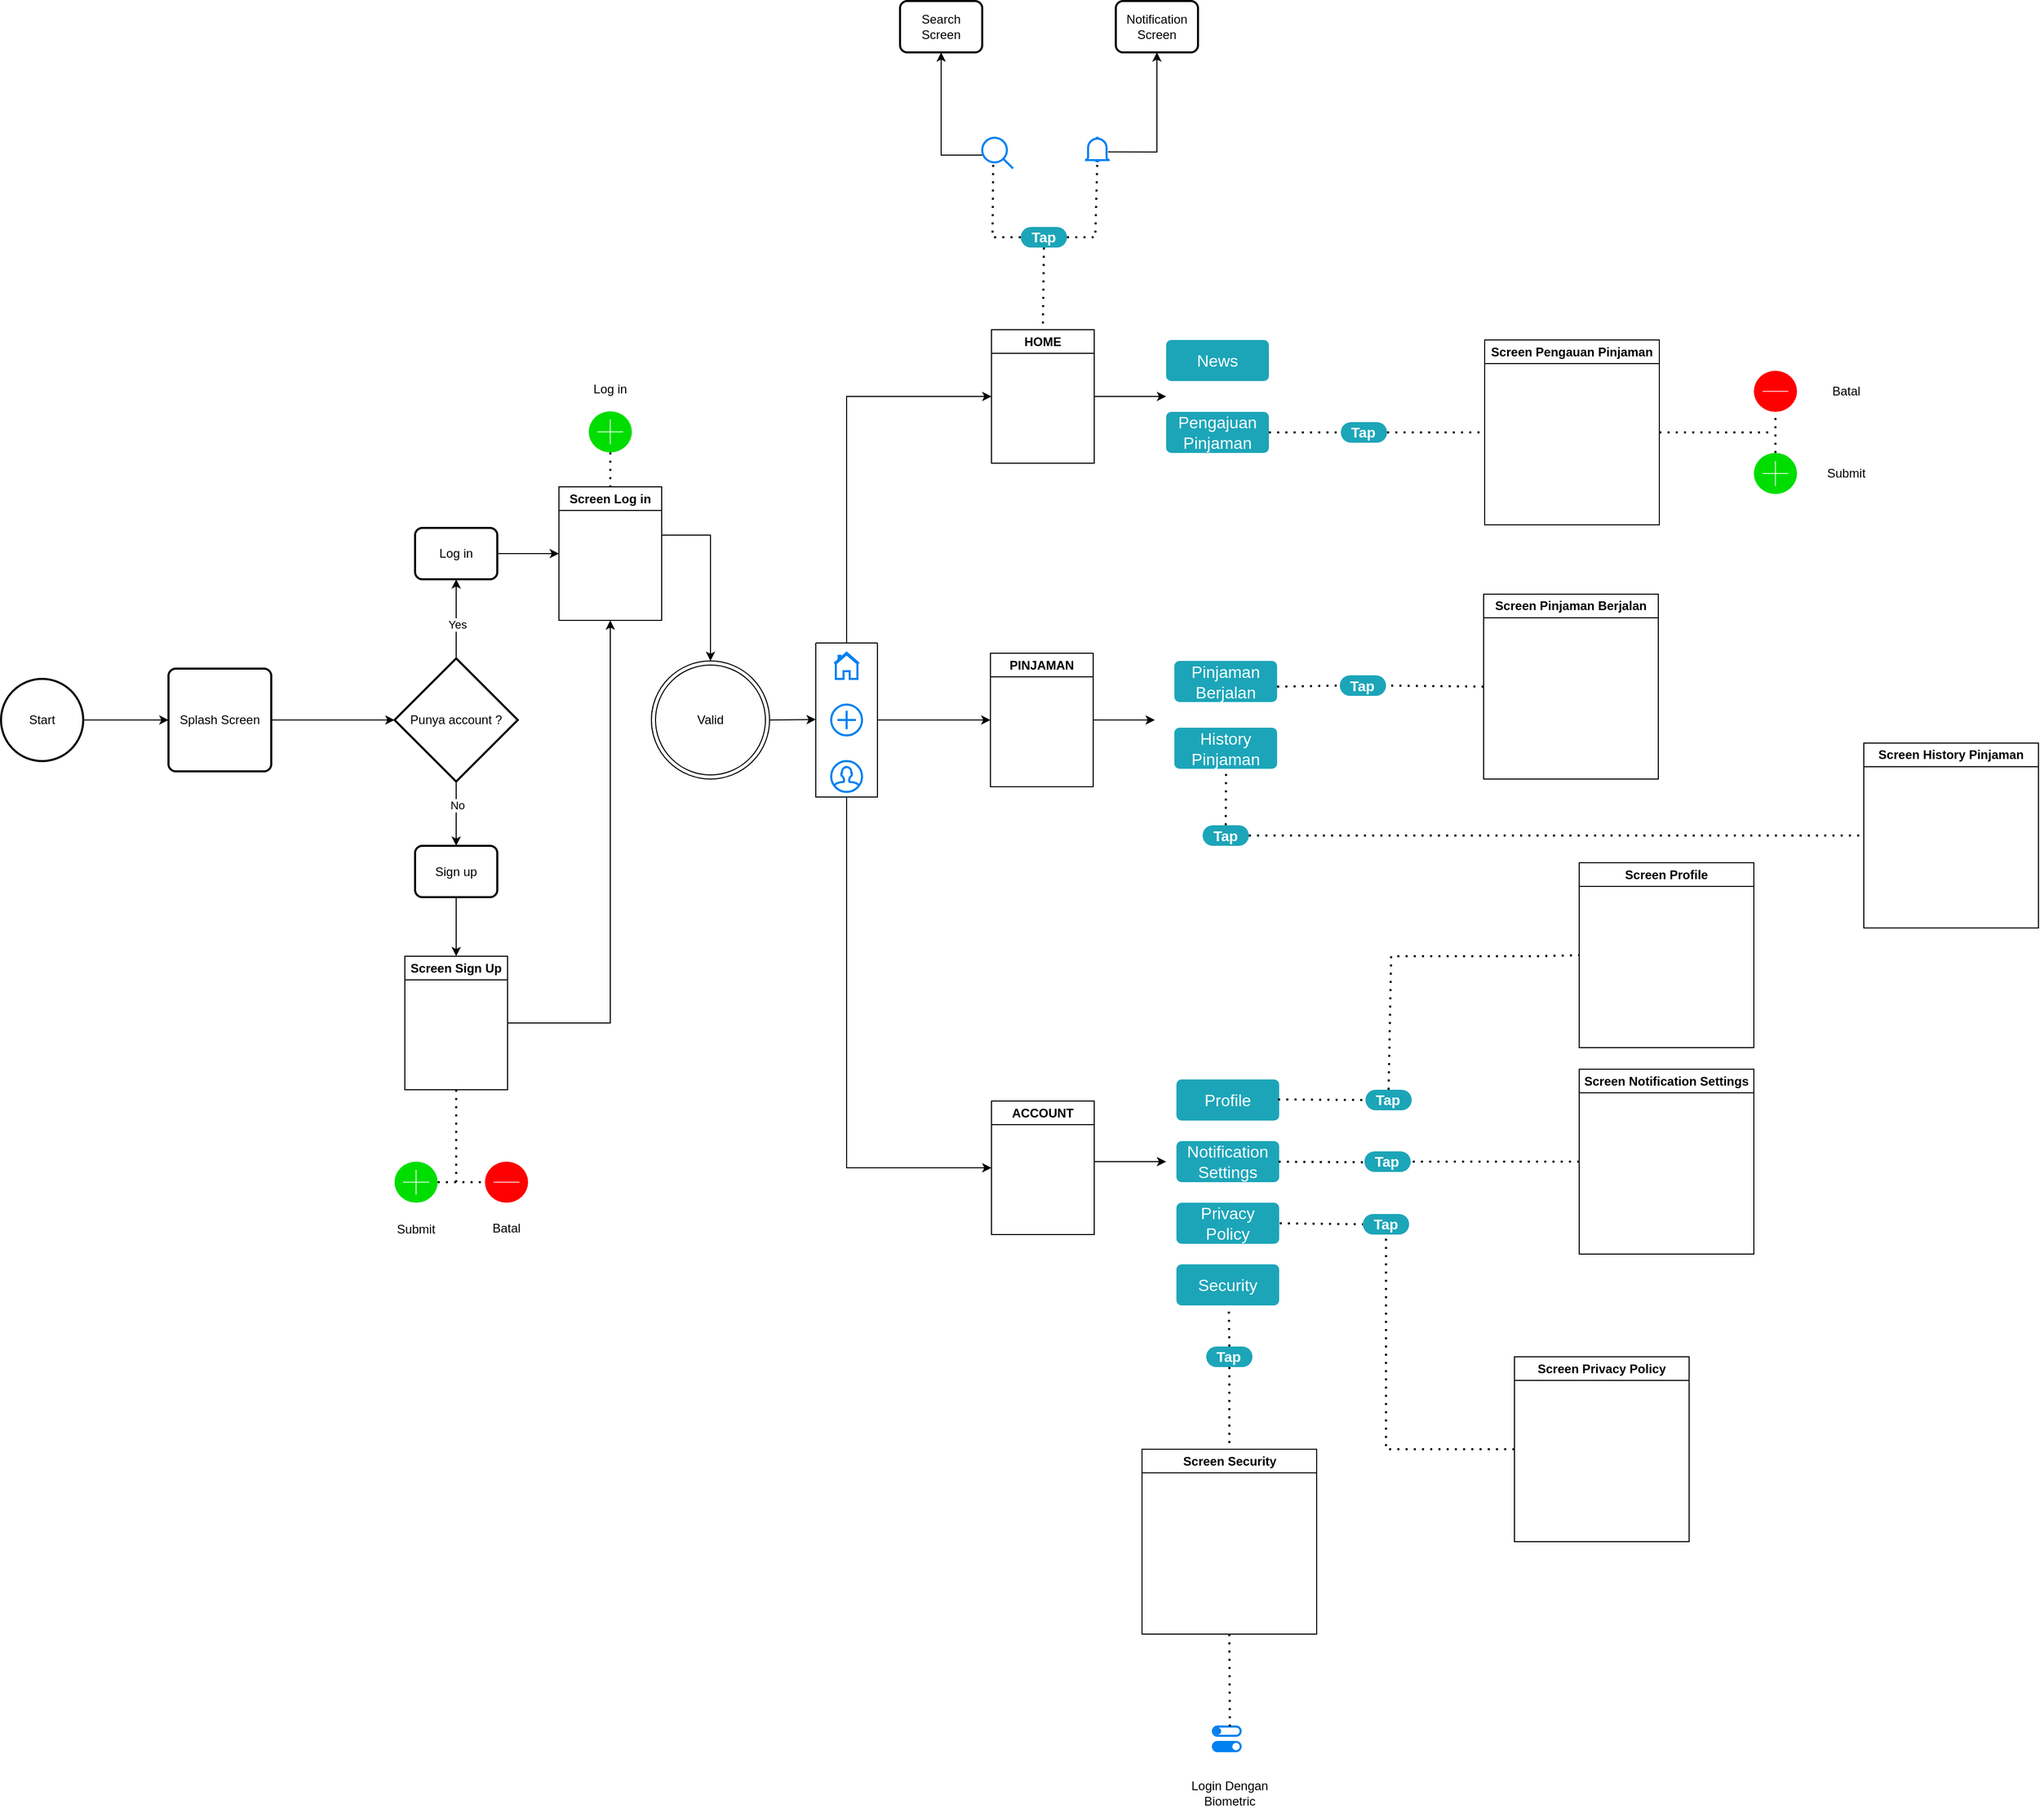 <mxfile version="21.5.2" type="device">
  <diagram name="Page-1" id="edf60f1a-56cd-e834-aa8a-f176f3a09ee4">
    <mxGraphModel dx="1035" dy="1364" grid="1" gridSize="10" guides="1" tooltips="1" connect="1" arrows="1" fold="1" page="1" pageScale="1" pageWidth="1100" pageHeight="850" background="none" math="0" shadow="0">
      <root>
        <mxCell id="0" />
        <mxCell id="1" parent="0" />
        <mxCell id="PAMgDXmYOyRto-OnP-6d-11" style="edgeStyle=orthogonalEdgeStyle;rounded=0;orthogonalLoop=1;jettySize=auto;html=1;exitX=1;exitY=0.5;exitDx=0;exitDy=0;exitPerimeter=0;entryX=0;entryY=0.5;entryDx=0;entryDy=0;" parent="1" source="PAMgDXmYOyRto-OnP-6d-1" target="PAMgDXmYOyRto-OnP-6d-23" edge="1">
          <mxGeometry relative="1" as="geometry">
            <mxPoint x="190" y="340.0" as="targetPoint" />
          </mxGeometry>
        </mxCell>
        <mxCell id="PAMgDXmYOyRto-OnP-6d-1" value="Start" style="strokeWidth=2;html=1;shape=mxgraph.flowchart.start_2;whiteSpace=wrap;" parent="1" vertex="1">
          <mxGeometry x="37" y="300" width="80" height="80" as="geometry" />
        </mxCell>
        <mxCell id="PAMgDXmYOyRto-OnP-6d-13" style="edgeStyle=orthogonalEdgeStyle;rounded=0;orthogonalLoop=1;jettySize=auto;html=1;exitX=0.5;exitY=0;exitDx=0;exitDy=0;exitPerimeter=0;entryX=0.5;entryY=1;entryDx=0;entryDy=0;" parent="1" source="PAMgDXmYOyRto-OnP-6d-4" target="PAMgDXmYOyRto-OnP-6d-6" edge="1">
          <mxGeometry relative="1" as="geometry" />
        </mxCell>
        <mxCell id="PAMgDXmYOyRto-OnP-6d-15" value="Yes" style="edgeLabel;html=1;align=center;verticalAlign=middle;resizable=0;points=[];" parent="PAMgDXmYOyRto-OnP-6d-13" vertex="1" connectable="0">
          <mxGeometry x="-0.172" y="-1" relative="1" as="geometry">
            <mxPoint y="-1" as="offset" />
          </mxGeometry>
        </mxCell>
        <mxCell id="PAMgDXmYOyRto-OnP-6d-14" style="edgeStyle=orthogonalEdgeStyle;rounded=0;orthogonalLoop=1;jettySize=auto;html=1;exitX=0.5;exitY=1;exitDx=0;exitDy=0;exitPerimeter=0;entryX=0.5;entryY=0;entryDx=0;entryDy=0;" parent="1" source="PAMgDXmYOyRto-OnP-6d-4" target="PAMgDXmYOyRto-OnP-6d-7" edge="1">
          <mxGeometry relative="1" as="geometry">
            <mxPoint x="480" y="500" as="targetPoint" />
          </mxGeometry>
        </mxCell>
        <mxCell id="PAMgDXmYOyRto-OnP-6d-16" value="No" style="edgeLabel;html=1;align=center;verticalAlign=middle;resizable=0;points=[];" parent="PAMgDXmYOyRto-OnP-6d-14" vertex="1" connectable="0">
          <mxGeometry x="-0.237" y="1" relative="1" as="geometry">
            <mxPoint y="-1" as="offset" />
          </mxGeometry>
        </mxCell>
        <mxCell id="PAMgDXmYOyRto-OnP-6d-4" value="Punya account ?" style="strokeWidth=2;html=1;shape=mxgraph.flowchart.decision;whiteSpace=wrap;" parent="1" vertex="1">
          <mxGeometry x="420" y="280" width="120" height="120" as="geometry" />
        </mxCell>
        <mxCell id="PAMgDXmYOyRto-OnP-6d-26" style="edgeStyle=orthogonalEdgeStyle;rounded=0;orthogonalLoop=1;jettySize=auto;html=1;entryX=0.5;entryY=0;entryDx=0;entryDy=0;exitX=1;exitY=0.5;exitDx=0;exitDy=0;" parent="1" source="HmodPLGI0JJJ7c85j4Bs-13" target="PAMgDXmYOyRto-OnP-6d-24" edge="1">
          <mxGeometry relative="1" as="geometry">
            <mxPoint x="728" y="140" as="sourcePoint" />
            <Array as="points">
              <mxPoint x="680" y="160" />
              <mxPoint x="727" y="160" />
            </Array>
          </mxGeometry>
        </mxCell>
        <mxCell id="HmodPLGI0JJJ7c85j4Bs-14" style="edgeStyle=orthogonalEdgeStyle;rounded=0;orthogonalLoop=1;jettySize=auto;html=1;exitX=1;exitY=0.5;exitDx=0;exitDy=0;entryX=0;entryY=0.5;entryDx=0;entryDy=0;" edge="1" parent="1" source="PAMgDXmYOyRto-OnP-6d-6" target="HmodPLGI0JJJ7c85j4Bs-13">
          <mxGeometry relative="1" as="geometry" />
        </mxCell>
        <mxCell id="PAMgDXmYOyRto-OnP-6d-6" value="Log in" style="rounded=1;whiteSpace=wrap;html=1;absoluteArcSize=1;arcSize=14;strokeWidth=2;" parent="1" vertex="1">
          <mxGeometry x="440" y="153" width="80" height="50" as="geometry" />
        </mxCell>
        <mxCell id="HmodPLGI0JJJ7c85j4Bs-2" style="edgeStyle=orthogonalEdgeStyle;rounded=0;orthogonalLoop=1;jettySize=auto;html=1;exitX=0.5;exitY=1;exitDx=0;exitDy=0;entryX=0.5;entryY=0;entryDx=0;entryDy=0;" edge="1" parent="1" source="PAMgDXmYOyRto-OnP-6d-7" target="HmodPLGI0JJJ7c85j4Bs-1">
          <mxGeometry relative="1" as="geometry" />
        </mxCell>
        <mxCell id="PAMgDXmYOyRto-OnP-6d-7" value="Sign up" style="rounded=1;whiteSpace=wrap;html=1;absoluteArcSize=1;arcSize=14;strokeWidth=2;" parent="1" vertex="1">
          <mxGeometry x="440" y="462.5" width="80" height="50" as="geometry" />
        </mxCell>
        <mxCell id="PAMgDXmYOyRto-OnP-6d-12" style="edgeStyle=orthogonalEdgeStyle;rounded=0;orthogonalLoop=1;jettySize=auto;html=1;exitX=1;exitY=0.5;exitDx=0;exitDy=0;entryX=0;entryY=0.5;entryDx=0;entryDy=0;entryPerimeter=0;" parent="1" source="PAMgDXmYOyRto-OnP-6d-23" target="PAMgDXmYOyRto-OnP-6d-4" edge="1">
          <mxGeometry relative="1" as="geometry">
            <mxPoint x="320" y="340.0" as="sourcePoint" />
          </mxGeometry>
        </mxCell>
        <mxCell id="PAMgDXmYOyRto-OnP-6d-49" style="edgeStyle=none;rounded=0;orthogonalLoop=1;jettySize=auto;html=1;exitX=1;exitY=0.5;exitDx=0;exitDy=0;" parent="1" source="PAMgDXmYOyRto-OnP-6d-19" edge="1">
          <mxGeometry relative="1" as="geometry">
            <mxPoint x="1171" y="25" as="targetPoint" />
          </mxGeometry>
        </mxCell>
        <mxCell id="PAMgDXmYOyRto-OnP-6d-19" value="HOME" style="swimlane;whiteSpace=wrap;html=1;" parent="1" vertex="1">
          <mxGeometry x="1001" y="-40" width="100" height="130" as="geometry" />
        </mxCell>
        <mxCell id="PAMgDXmYOyRto-OnP-6d-23" value="Splash Screen" style="rounded=1;whiteSpace=wrap;html=1;absoluteArcSize=1;arcSize=14;strokeWidth=2;" parent="1" vertex="1">
          <mxGeometry x="200" y="290" width="100" height="100" as="geometry" />
        </mxCell>
        <mxCell id="PAMgDXmYOyRto-OnP-6d-39" style="edgeStyle=orthogonalEdgeStyle;rounded=0;orthogonalLoop=1;jettySize=auto;html=1;exitX=1;exitY=0.5;exitDx=0;exitDy=0;" parent="1" source="PAMgDXmYOyRto-OnP-6d-24" edge="1">
          <mxGeometry relative="1" as="geometry">
            <mxPoint x="830" y="339.5" as="targetPoint" />
          </mxGeometry>
        </mxCell>
        <mxCell id="PAMgDXmYOyRto-OnP-6d-24" value="Valid" style="ellipse;shape=doubleEllipse;whiteSpace=wrap;html=1;aspect=fixed;" parent="1" vertex="1">
          <mxGeometry x="670" y="282.5" width="115" height="115" as="geometry" />
        </mxCell>
        <mxCell id="PAMgDXmYOyRto-OnP-6d-38" value="" style="group" parent="1" vertex="1" connectable="0">
          <mxGeometry x="830" y="265" width="60" height="150" as="geometry" />
        </mxCell>
        <mxCell id="PAMgDXmYOyRto-OnP-6d-32" value="" style="html=1;verticalLabelPosition=bottom;align=center;labelBackgroundColor=#ffffff;verticalAlign=top;strokeWidth=2;strokeColor=#0080F0;shadow=0;dashed=0;shape=mxgraph.ios7.icons.home;" parent="PAMgDXmYOyRto-OnP-6d-38" vertex="1">
          <mxGeometry x="18" y="9.5" width="24" height="25.5" as="geometry" />
        </mxCell>
        <mxCell id="PAMgDXmYOyRto-OnP-6d-37" value="" style="swimlane;startSize=0;" parent="PAMgDXmYOyRto-OnP-6d-38" vertex="1">
          <mxGeometry width="60" height="150" as="geometry" />
        </mxCell>
        <mxCell id="PAMgDXmYOyRto-OnP-6d-34" value="" style="html=1;verticalLabelPosition=bottom;align=center;labelBackgroundColor=#ffffff;verticalAlign=top;strokeWidth=2;strokeColor=#0080F0;shadow=0;dashed=0;shape=mxgraph.ios7.icons.add;" parent="PAMgDXmYOyRto-OnP-6d-37" vertex="1">
          <mxGeometry x="15" y="60" width="30" height="30" as="geometry" />
        </mxCell>
        <mxCell id="PAMgDXmYOyRto-OnP-6d-33" value="" style="html=1;verticalLabelPosition=bottom;align=center;labelBackgroundColor=#ffffff;verticalAlign=top;strokeWidth=2;strokeColor=#0080F0;shadow=0;dashed=0;shape=mxgraph.ios7.icons.user;" parent="PAMgDXmYOyRto-OnP-6d-37" vertex="1">
          <mxGeometry x="15" y="115" width="30" height="30" as="geometry" />
        </mxCell>
        <mxCell id="PAMgDXmYOyRto-OnP-6d-40" value="PINJAMAN" style="swimlane;whiteSpace=wrap;html=1;" parent="1" vertex="1">
          <mxGeometry x="1000" y="275" width="100" height="130" as="geometry" />
        </mxCell>
        <mxCell id="PAMgDXmYOyRto-OnP-6d-41" value="ACCOUNT" style="swimlane;whiteSpace=wrap;html=1;" parent="1" vertex="1">
          <mxGeometry x="1001" y="711" width="100" height="130" as="geometry" />
        </mxCell>
        <mxCell id="PAMgDXmYOyRto-OnP-6d-42" style="edgeStyle=orthogonalEdgeStyle;rounded=0;orthogonalLoop=1;jettySize=auto;html=1;exitX=0.5;exitY=0;exitDx=0;exitDy=0;entryX=0;entryY=0.5;entryDx=0;entryDy=0;" parent="1" source="PAMgDXmYOyRto-OnP-6d-37" target="PAMgDXmYOyRto-OnP-6d-19" edge="1">
          <mxGeometry relative="1" as="geometry" />
        </mxCell>
        <mxCell id="PAMgDXmYOyRto-OnP-6d-43" style="edgeStyle=orthogonalEdgeStyle;rounded=0;orthogonalLoop=1;jettySize=auto;html=1;exitX=1;exitY=0.5;exitDx=0;exitDy=0;entryX=0;entryY=0.5;entryDx=0;entryDy=0;" parent="1" source="PAMgDXmYOyRto-OnP-6d-37" target="PAMgDXmYOyRto-OnP-6d-40" edge="1">
          <mxGeometry relative="1" as="geometry" />
        </mxCell>
        <mxCell id="PAMgDXmYOyRto-OnP-6d-44" style="edgeStyle=orthogonalEdgeStyle;rounded=0;orthogonalLoop=1;jettySize=auto;html=1;exitX=0.5;exitY=1;exitDx=0;exitDy=0;entryX=0;entryY=0.5;entryDx=0;entryDy=0;" parent="1" source="PAMgDXmYOyRto-OnP-6d-37" target="PAMgDXmYOyRto-OnP-6d-41" edge="1">
          <mxGeometry relative="1" as="geometry" />
        </mxCell>
        <mxCell id="PAMgDXmYOyRto-OnP-6d-45" value="Pengajuan Pinjaman" style="html=1;shadow=0;dashed=0;shape=mxgraph.bootstrap.rrect;rSize=5;strokeColor=none;strokeWidth=1;fillColor=#1CA5B8;fontColor=#FFFFFF;whiteSpace=wrap;align=center;verticalAlign=middle;spacingLeft=0;fontStyle=0;fontSize=16;spacing=5;" parent="1" vertex="1">
          <mxGeometry x="1171" y="40" width="100" height="40" as="geometry" />
        </mxCell>
        <mxCell id="PAMgDXmYOyRto-OnP-6d-46" value="News" style="html=1;shadow=0;dashed=0;shape=mxgraph.bootstrap.rrect;rSize=5;strokeColor=none;strokeWidth=1;fillColor=#1CA5B8;fontColor=#FFFFFF;whiteSpace=wrap;align=center;verticalAlign=middle;spacingLeft=0;fontStyle=0;fontSize=16;spacing=5;" parent="1" vertex="1">
          <mxGeometry x="1171" y="-30" width="100" height="40" as="geometry" />
        </mxCell>
        <mxCell id="PAMgDXmYOyRto-OnP-6d-51" value="Screen Pengauan Pinjaman" style="swimlane;whiteSpace=wrap;html=1;" parent="1" vertex="1">
          <mxGeometry x="1481" y="-30" width="170" height="180" as="geometry" />
        </mxCell>
        <mxCell id="PAMgDXmYOyRto-OnP-6d-52" value="" style="endArrow=none;dashed=1;html=1;dashPattern=1 3;strokeWidth=2;rounded=0;entryX=0;entryY=0.5;entryDx=0;entryDy=0;" parent="1" target="PAMgDXmYOyRto-OnP-6d-64" edge="1">
          <mxGeometry width="50" height="50" relative="1" as="geometry">
            <mxPoint x="1271" y="60" as="sourcePoint" />
            <mxPoint x="1341" y="65" as="targetPoint" />
          </mxGeometry>
        </mxCell>
        <mxCell id="PAMgDXmYOyRto-OnP-6d-54" value="" style="endArrow=none;dashed=1;html=1;dashPattern=1 3;strokeWidth=2;rounded=0;exitX=1;exitY=0.5;exitDx=0;exitDy=0;entryX=0;entryY=0.5;entryDx=0;entryDy=0;" parent="1" source="PAMgDXmYOyRto-OnP-6d-64" target="PAMgDXmYOyRto-OnP-6d-51" edge="1">
          <mxGeometry width="50" height="50" relative="1" as="geometry">
            <mxPoint x="1391" y="65" as="sourcePoint" />
            <mxPoint x="1441" y="-70" as="targetPoint" />
          </mxGeometry>
        </mxCell>
        <mxCell id="PAMgDXmYOyRto-OnP-6d-55" value="" style="html=1;verticalLabelPosition=bottom;labelBackgroundColor=#ffffff;verticalAlign=top;shadow=0;dashed=0;strokeWidth=2;shape=mxgraph.ios7.misc.add;fillColor=#00dd00;strokeColor=#ffffff;sketch=0;" parent="1" vertex="1">
          <mxGeometry x="1743" y="80" width="42" height="40" as="geometry" />
        </mxCell>
        <mxCell id="PAMgDXmYOyRto-OnP-6d-56" value="" style="html=1;verticalLabelPosition=bottom;labelBackgroundColor=#ffffff;verticalAlign=top;shadow=0;dashed=0;strokeWidth=2;shape=mxgraph.ios7.misc.delete;fillColor=#ff0000;strokeColor=#ffffff;sketch=0;" parent="1" vertex="1">
          <mxGeometry x="1743" width="42" height="40" as="geometry" />
        </mxCell>
        <mxCell id="PAMgDXmYOyRto-OnP-6d-57" value="Batal" style="text;html=1;strokeColor=none;fillColor=none;align=center;verticalAlign=middle;whiteSpace=wrap;rounded=0;" parent="1" vertex="1">
          <mxGeometry x="1803" y="5" width="60" height="30" as="geometry" />
        </mxCell>
        <mxCell id="PAMgDXmYOyRto-OnP-6d-58" value="Submit" style="text;html=1;strokeColor=none;fillColor=none;align=center;verticalAlign=middle;whiteSpace=wrap;rounded=0;" parent="1" vertex="1">
          <mxGeometry x="1803" y="85" width="60" height="30" as="geometry" />
        </mxCell>
        <mxCell id="PAMgDXmYOyRto-OnP-6d-59" value="" style="html=1;verticalLabelPosition=bottom;align=center;labelBackgroundColor=#ffffff;verticalAlign=top;strokeWidth=2;strokeColor=#0080F0;shadow=0;dashed=0;shape=mxgraph.ios7.icons.bell;" parent="1" vertex="1">
          <mxGeometry x="1092" y="-226.9" width="24" height="23.1" as="geometry" />
        </mxCell>
        <mxCell id="PAMgDXmYOyRto-OnP-6d-60" value="" style="html=1;verticalLabelPosition=bottom;align=center;labelBackgroundColor=#ffffff;verticalAlign=top;strokeWidth=2;strokeColor=#0080F0;shadow=0;dashed=0;shape=mxgraph.ios7.icons.looking_glass;" parent="1" vertex="1">
          <mxGeometry x="992" y="-226.9" width="30" height="30" as="geometry" />
        </mxCell>
        <mxCell id="PAMgDXmYOyRto-OnP-6d-62" value="" style="endArrow=none;dashed=1;html=1;dashPattern=1 3;strokeWidth=2;rounded=0;entryX=0.5;entryY=0;entryDx=0;entryDy=0;exitX=0.5;exitY=1;exitDx=0;exitDy=0;" parent="1" source="PAMgDXmYOyRto-OnP-6d-63" target="PAMgDXmYOyRto-OnP-6d-19" edge="1">
          <mxGeometry width="50" height="50" relative="1" as="geometry">
            <mxPoint x="1050" y="-30" as="sourcePoint" />
            <mxPoint x="990" as="targetPoint" />
          </mxGeometry>
        </mxCell>
        <mxCell id="PAMgDXmYOyRto-OnP-6d-63" value="Tap" style="rounded=1;whiteSpace=wrap;html=1;arcSize=50;strokeColor=none;strokeWidth=1;fillColor=#1CA5B8;fontColor=#ffffff;whiteSpace=wrap;align=left;verticalAlign=middle;spacingLeft=0;fontStyle=1;fontSize=14;spacing=10;" parent="1" vertex="1">
          <mxGeometry x="1029.5" y="-140" width="45" height="20" as="geometry" />
        </mxCell>
        <mxCell id="PAMgDXmYOyRto-OnP-6d-64" value="Tap" style="rounded=1;whiteSpace=wrap;html=1;arcSize=50;strokeColor=none;strokeWidth=1;fillColor=#1CA5B8;fontColor=#ffffff;whiteSpace=wrap;align=left;verticalAlign=middle;spacingLeft=0;fontStyle=1;fontSize=14;spacing=10;" parent="1" vertex="1">
          <mxGeometry x="1341" y="50" width="45" height="20" as="geometry" />
        </mxCell>
        <mxCell id="PAMgDXmYOyRto-OnP-6d-65" value="" style="endArrow=none;dashed=1;html=1;dashPattern=1 3;strokeWidth=2;rounded=0;entryX=0.5;entryY=0.986;entryDx=0;entryDy=0;entryPerimeter=0;exitX=1;exitY=0.5;exitDx=0;exitDy=0;" parent="1" source="PAMgDXmYOyRto-OnP-6d-63" target="PAMgDXmYOyRto-OnP-6d-59" edge="1">
          <mxGeometry width="50" height="50" relative="1" as="geometry">
            <mxPoint x="1072" y="-100" as="sourcePoint" />
            <mxPoint x="1152" y="-190" as="targetPoint" />
            <Array as="points">
              <mxPoint x="1102" y="-130" />
            </Array>
          </mxGeometry>
        </mxCell>
        <mxCell id="PAMgDXmYOyRto-OnP-6d-66" value="" style="endArrow=none;dashed=1;html=1;dashPattern=1 3;strokeWidth=2;rounded=0;entryX=0.356;entryY=0.859;entryDx=0;entryDy=0;entryPerimeter=0;exitX=0;exitY=0.5;exitDx=0;exitDy=0;" parent="1" source="PAMgDXmYOyRto-OnP-6d-63" target="PAMgDXmYOyRto-OnP-6d-60" edge="1">
          <mxGeometry width="50" height="50" relative="1" as="geometry">
            <mxPoint x="982" y="-110" as="sourcePoint" />
            <mxPoint x="1032" y="-160" as="targetPoint" />
            <Array as="points">
              <mxPoint x="1002" y="-130" />
            </Array>
          </mxGeometry>
        </mxCell>
        <mxCell id="PAMgDXmYOyRto-OnP-6d-68" value="Notification&lt;br&gt;Screen" style="rounded=1;whiteSpace=wrap;html=1;absoluteArcSize=1;arcSize=14;strokeWidth=2;" parent="1" vertex="1">
          <mxGeometry x="1122" y="-360" width="80" height="50" as="geometry" />
        </mxCell>
        <mxCell id="PAMgDXmYOyRto-OnP-6d-69" value="Search&lt;br&gt;Screen" style="rounded=1;whiteSpace=wrap;html=1;absoluteArcSize=1;arcSize=14;strokeWidth=2;" parent="1" vertex="1">
          <mxGeometry x="912" y="-360" width="80" height="50" as="geometry" />
        </mxCell>
        <mxCell id="PAMgDXmYOyRto-OnP-6d-71" value="" style="endArrow=classic;html=1;rounded=0;entryX=0.5;entryY=1;entryDx=0;entryDy=0;exitX=0.933;exitY=0.598;exitDx=0;exitDy=0;exitPerimeter=0;" parent="1" source="PAMgDXmYOyRto-OnP-6d-59" target="PAMgDXmYOyRto-OnP-6d-68" edge="1">
          <mxGeometry width="50" height="50" relative="1" as="geometry">
            <mxPoint x="1102" y="-210" as="sourcePoint" />
            <mxPoint x="1152" y="-260" as="targetPoint" />
            <Array as="points">
              <mxPoint x="1162" y="-213" />
            </Array>
          </mxGeometry>
        </mxCell>
        <mxCell id="PAMgDXmYOyRto-OnP-6d-72" value="" style="endArrow=classic;html=1;rounded=0;entryX=0.5;entryY=1;entryDx=0;entryDy=0;exitX=0;exitY=0.563;exitDx=0;exitDy=0;exitPerimeter=0;" parent="1" source="PAMgDXmYOyRto-OnP-6d-60" target="PAMgDXmYOyRto-OnP-6d-69" edge="1">
          <mxGeometry width="50" height="50" relative="1" as="geometry">
            <mxPoint x="952" y="-210" as="sourcePoint" />
            <mxPoint x="1002" y="-260" as="targetPoint" />
            <Array as="points">
              <mxPoint x="952" y="-210" />
            </Array>
          </mxGeometry>
        </mxCell>
        <mxCell id="PAMgDXmYOyRto-OnP-6d-73" value="Profile" style="html=1;shadow=0;dashed=0;shape=mxgraph.bootstrap.rrect;rSize=5;strokeColor=none;strokeWidth=1;fillColor=#1CA5B8;fontColor=#FFFFFF;whiteSpace=wrap;align=center;verticalAlign=middle;spacingLeft=0;fontStyle=0;fontSize=16;spacing=5;" parent="1" vertex="1">
          <mxGeometry x="1181" y="690" width="100" height="40" as="geometry" />
        </mxCell>
        <mxCell id="PAMgDXmYOyRto-OnP-6d-75" value="Notification Settings" style="html=1;shadow=0;dashed=0;shape=mxgraph.bootstrap.rrect;rSize=5;strokeColor=none;strokeWidth=1;fillColor=#1CA5B8;fontColor=#FFFFFF;whiteSpace=wrap;align=center;verticalAlign=middle;spacingLeft=0;fontStyle=0;fontSize=16;spacing=5;" parent="1" vertex="1">
          <mxGeometry x="1181" y="750" width="100" height="40" as="geometry" />
        </mxCell>
        <mxCell id="PAMgDXmYOyRto-OnP-6d-76" value="Privacy Policy" style="html=1;shadow=0;dashed=0;shape=mxgraph.bootstrap.rrect;rSize=5;strokeColor=none;strokeWidth=1;fillColor=#1CA5B8;fontColor=#FFFFFF;whiteSpace=wrap;align=center;verticalAlign=middle;spacingLeft=0;fontStyle=0;fontSize=16;spacing=5;" parent="1" vertex="1">
          <mxGeometry x="1181" y="810" width="100" height="40" as="geometry" />
        </mxCell>
        <mxCell id="PAMgDXmYOyRto-OnP-6d-77" value="" style="endArrow=classic;html=1;rounded=0;" parent="1" edge="1">
          <mxGeometry width="50" height="50" relative="1" as="geometry">
            <mxPoint x="1101" y="770" as="sourcePoint" />
            <mxPoint x="1171" y="770" as="targetPoint" />
          </mxGeometry>
        </mxCell>
        <mxCell id="PAMgDXmYOyRto-OnP-6d-78" value="Pinjaman Berjalan" style="html=1;shadow=0;dashed=0;shape=mxgraph.bootstrap.rrect;rSize=5;strokeColor=none;strokeWidth=1;fillColor=#1CA5B8;fontColor=#FFFFFF;whiteSpace=wrap;align=center;verticalAlign=middle;spacingLeft=0;fontStyle=0;fontSize=16;spacing=5;" parent="1" vertex="1">
          <mxGeometry x="1179" y="282.5" width="100" height="40" as="geometry" />
        </mxCell>
        <mxCell id="PAMgDXmYOyRto-OnP-6d-79" value="History Pinjaman" style="html=1;shadow=0;dashed=0;shape=mxgraph.bootstrap.rrect;rSize=5;strokeColor=none;strokeWidth=1;fillColor=#1CA5B8;fontColor=#FFFFFF;whiteSpace=wrap;align=center;verticalAlign=middle;spacingLeft=0;fontStyle=0;fontSize=16;spacing=5;" parent="1" vertex="1">
          <mxGeometry x="1179" y="347.5" width="100" height="40" as="geometry" />
        </mxCell>
        <mxCell id="PAMgDXmYOyRto-OnP-6d-80" value="Tap" style="rounded=1;whiteSpace=wrap;html=1;arcSize=50;strokeColor=none;strokeWidth=1;fillColor=#1CA5B8;fontColor=#ffffff;whiteSpace=wrap;align=left;verticalAlign=middle;spacingLeft=0;fontStyle=1;fontSize=14;spacing=10;" parent="1" vertex="1">
          <mxGeometry x="1364" y="760" width="45" height="20" as="geometry" />
        </mxCell>
        <mxCell id="PAMgDXmYOyRto-OnP-6d-81" value="Tap" style="rounded=1;whiteSpace=wrap;html=1;arcSize=50;strokeColor=none;strokeWidth=1;fillColor=#1CA5B8;fontColor=#ffffff;whiteSpace=wrap;align=left;verticalAlign=middle;spacingLeft=0;fontStyle=1;fontSize=14;spacing=10;" parent="1" vertex="1">
          <mxGeometry x="1362.5" y="821" width="45" height="20" as="geometry" />
        </mxCell>
        <mxCell id="PAMgDXmYOyRto-OnP-6d-82" value="Tap" style="rounded=1;whiteSpace=wrap;html=1;arcSize=50;strokeColor=none;strokeWidth=1;fillColor=#1CA5B8;fontColor=#ffffff;whiteSpace=wrap;align=left;verticalAlign=middle;spacingLeft=0;fontStyle=1;fontSize=14;spacing=10;" parent="1" vertex="1">
          <mxGeometry x="1365" y="700" width="45" height="20" as="geometry" />
        </mxCell>
        <mxCell id="PAMgDXmYOyRto-OnP-6d-83" value="" style="endArrow=none;dashed=1;html=1;dashPattern=1 3;strokeWidth=2;rounded=0;entryX=0;entryY=0.5;entryDx=0;entryDy=0;exitX=0.989;exitY=0.486;exitDx=0;exitDy=0;exitPerimeter=0;" parent="1" source="PAMgDXmYOyRto-OnP-6d-73" target="PAMgDXmYOyRto-OnP-6d-82" edge="1">
          <mxGeometry width="50" height="50" relative="1" as="geometry">
            <mxPoint x="1291" y="640" as="sourcePoint" />
            <mxPoint x="1361" y="640" as="targetPoint" />
          </mxGeometry>
        </mxCell>
        <mxCell id="PAMgDXmYOyRto-OnP-6d-84" value="" style="endArrow=none;dashed=1;html=1;dashPattern=1 3;strokeWidth=2;rounded=0;entryX=-0.033;entryY=0.529;entryDx=0;entryDy=0;exitX=0.995;exitY=0.503;exitDx=0;exitDy=0;exitPerimeter=0;entryPerimeter=0;" parent="1" source="PAMgDXmYOyRto-OnP-6d-75" target="PAMgDXmYOyRto-OnP-6d-80" edge="1">
          <mxGeometry width="50" height="50" relative="1" as="geometry">
            <mxPoint x="1290" y="719" as="sourcePoint" />
            <mxPoint x="1341" y="720" as="targetPoint" />
          </mxGeometry>
        </mxCell>
        <mxCell id="PAMgDXmYOyRto-OnP-6d-85" value="" style="endArrow=none;dashed=1;html=1;dashPattern=1 3;strokeWidth=2;rounded=0;entryX=0;entryY=0.5;entryDx=0;entryDy=0;exitX=1.005;exitY=0.501;exitDx=0;exitDy=0;exitPerimeter=0;" parent="1" source="PAMgDXmYOyRto-OnP-6d-76" target="PAMgDXmYOyRto-OnP-6d-81" edge="1">
          <mxGeometry width="50" height="50" relative="1" as="geometry">
            <mxPoint x="1291" y="780" as="sourcePoint" />
            <mxPoint x="1340" y="781" as="targetPoint" />
          </mxGeometry>
        </mxCell>
        <mxCell id="PAMgDXmYOyRto-OnP-6d-86" value="Screen Profile" style="swimlane;whiteSpace=wrap;html=1;" parent="1" vertex="1">
          <mxGeometry x="1573" y="479" width="170" height="180" as="geometry" />
        </mxCell>
        <mxCell id="PAMgDXmYOyRto-OnP-6d-87" value="Screen Notification Settings" style="swimlane;whiteSpace=wrap;html=1;" parent="1" vertex="1">
          <mxGeometry x="1573" y="680" width="170" height="180" as="geometry">
            <mxRectangle x="1573" y="680" width="200" height="30" as="alternateBounds" />
          </mxGeometry>
        </mxCell>
        <mxCell id="PAMgDXmYOyRto-OnP-6d-88" value="Screen Privacy Policy" style="swimlane;whiteSpace=wrap;html=1;" parent="1" vertex="1">
          <mxGeometry x="1510" y="960" width="170" height="180" as="geometry" />
        </mxCell>
        <mxCell id="PAMgDXmYOyRto-OnP-6d-89" value="" style="endArrow=none;dashed=1;html=1;dashPattern=1 3;strokeWidth=2;rounded=0;entryX=0.5;entryY=1;entryDx=0;entryDy=0;exitX=0;exitY=0.5;exitDx=0;exitDy=0;" parent="1" source="PAMgDXmYOyRto-OnP-6d-88" target="PAMgDXmYOyRto-OnP-6d-81" edge="1">
          <mxGeometry width="50" height="50" relative="1" as="geometry">
            <mxPoint x="1322.5" y="840" as="sourcePoint" />
            <mxPoint x="1372.5" y="841" as="targetPoint" />
            <Array as="points">
              <mxPoint x="1385" y="1050" />
            </Array>
          </mxGeometry>
        </mxCell>
        <mxCell id="PAMgDXmYOyRto-OnP-6d-90" value="" style="endArrow=none;dashed=1;html=1;dashPattern=1 3;strokeWidth=2;rounded=0;entryX=1;entryY=0.5;entryDx=0;entryDy=0;exitX=0;exitY=0.5;exitDx=0;exitDy=0;" parent="1" source="PAMgDXmYOyRto-OnP-6d-87" target="PAMgDXmYOyRto-OnP-6d-80" edge="1">
          <mxGeometry width="50" height="50" relative="1" as="geometry">
            <mxPoint x="1480" y="770" as="sourcePoint" />
            <mxPoint x="1340" y="781" as="targetPoint" />
            <Array as="points">
              <mxPoint x="1480" y="770" />
            </Array>
          </mxGeometry>
        </mxCell>
        <mxCell id="PAMgDXmYOyRto-OnP-6d-91" value="" style="endArrow=none;dashed=1;html=1;dashPattern=1 3;strokeWidth=2;rounded=0;entryX=0;entryY=0.5;entryDx=0;entryDy=0;exitX=0.5;exitY=0;exitDx=0;exitDy=0;" parent="1" source="PAMgDXmYOyRto-OnP-6d-82" target="PAMgDXmYOyRto-OnP-6d-86" edge="1">
          <mxGeometry width="50" height="50" relative="1" as="geometry">
            <mxPoint x="1290" y="719" as="sourcePoint" />
            <mxPoint x="1341" y="720" as="targetPoint" />
            <Array as="points">
              <mxPoint x="1390" y="570" />
              <mxPoint x="1530" y="570" />
            </Array>
          </mxGeometry>
        </mxCell>
        <mxCell id="PAMgDXmYOyRto-OnP-6d-92" value="Security" style="html=1;shadow=0;dashed=0;shape=mxgraph.bootstrap.rrect;rSize=5;strokeColor=none;strokeWidth=1;fillColor=#1CA5B8;fontColor=#FFFFFF;whiteSpace=wrap;align=center;verticalAlign=middle;spacingLeft=0;fontStyle=0;fontSize=16;spacing=5;" parent="1" vertex="1">
          <mxGeometry x="1181" y="870" width="100" height="40" as="geometry" />
        </mxCell>
        <mxCell id="PAMgDXmYOyRto-OnP-6d-93" value="Tap" style="rounded=1;whiteSpace=wrap;html=1;arcSize=50;strokeColor=none;strokeWidth=1;fillColor=#1CA5B8;fontColor=#ffffff;whiteSpace=wrap;align=left;verticalAlign=middle;spacingLeft=0;fontStyle=1;fontSize=14;spacing=10;" parent="1" vertex="1">
          <mxGeometry x="1210" y="950" width="45" height="20" as="geometry" />
        </mxCell>
        <mxCell id="PAMgDXmYOyRto-OnP-6d-94" value="" style="endArrow=none;dashed=1;html=1;dashPattern=1 3;strokeWidth=2;rounded=0;entryX=0.51;entryY=1.03;entryDx=0;entryDy=0;exitX=0.5;exitY=0;exitDx=0;exitDy=0;entryPerimeter=0;" parent="1" source="PAMgDXmYOyRto-OnP-6d-93" target="PAMgDXmYOyRto-OnP-6d-92" edge="1">
          <mxGeometry width="50" height="50" relative="1" as="geometry">
            <mxPoint x="1140" y="940" as="sourcePoint" />
            <mxPoint x="1221" y="941" as="targetPoint" />
          </mxGeometry>
        </mxCell>
        <mxCell id="PAMgDXmYOyRto-OnP-6d-95" value="Screen Security" style="swimlane;whiteSpace=wrap;html=1;" parent="1" vertex="1">
          <mxGeometry x="1147.5" y="1050" width="170" height="180" as="geometry" />
        </mxCell>
        <mxCell id="PAMgDXmYOyRto-OnP-6d-96" value="" style="endArrow=none;dashed=1;html=1;dashPattern=1 3;strokeWidth=2;rounded=0;entryX=0.5;entryY=0;entryDx=0;entryDy=0;exitX=0.5;exitY=1;exitDx=0;exitDy=0;" parent="1" source="PAMgDXmYOyRto-OnP-6d-93" target="PAMgDXmYOyRto-OnP-6d-95" edge="1">
          <mxGeometry width="50" height="50" relative="1" as="geometry">
            <mxPoint x="1243" y="960" as="sourcePoint" />
            <mxPoint x="1242" y="921" as="targetPoint" />
          </mxGeometry>
        </mxCell>
        <mxCell id="PAMgDXmYOyRto-OnP-6d-98" value="" style="html=1;verticalLabelPosition=bottom;align=center;labelBackgroundColor=#ffffff;verticalAlign=top;strokeWidth=2;strokeColor=#0080F0;shadow=0;dashed=0;shape=mxgraph.ios7.icons.controls;" parent="1" vertex="1">
          <mxGeometry x="1216.5" y="1320" width="27" height="24" as="geometry" />
        </mxCell>
        <mxCell id="PAMgDXmYOyRto-OnP-6d-99" value="Login Dengan Biometric" style="text;html=1;strokeColor=none;fillColor=none;align=center;verticalAlign=middle;whiteSpace=wrap;rounded=0;" parent="1" vertex="1">
          <mxGeometry x="1193.5" y="1360" width="78" height="50" as="geometry" />
        </mxCell>
        <mxCell id="PAMgDXmYOyRto-OnP-6d-100" value="" style="endArrow=none;dashed=1;html=1;dashPattern=1 3;strokeWidth=2;rounded=0;exitX=1;exitY=0.5;exitDx=0;exitDy=0;" parent="1" source="PAMgDXmYOyRto-OnP-6d-51" edge="1">
          <mxGeometry width="50" height="50" relative="1" as="geometry">
            <mxPoint x="1660" y="70" as="sourcePoint" />
            <mxPoint x="1760" y="60" as="targetPoint" />
          </mxGeometry>
        </mxCell>
        <mxCell id="PAMgDXmYOyRto-OnP-6d-101" value="" style="endArrow=none;dashed=1;html=1;dashPattern=1 3;strokeWidth=2;rounded=0;exitX=0.5;exitY=0;exitDx=0;exitDy=0;entryX=0.5;entryY=1;entryDx=0;entryDy=0;entryPerimeter=0;exitPerimeter=0;" parent="1" source="PAMgDXmYOyRto-OnP-6d-55" target="PAMgDXmYOyRto-OnP-6d-56" edge="1">
          <mxGeometry width="50" height="50" relative="1" as="geometry">
            <mxPoint x="1661" y="70" as="sourcePoint" />
            <mxPoint x="1770" y="70" as="targetPoint" />
          </mxGeometry>
        </mxCell>
        <mxCell id="PAMgDXmYOyRto-OnP-6d-102" value="" style="endArrow=none;dashed=1;html=1;dashPattern=1 3;strokeWidth=2;rounded=0;exitX=0.5;exitY=1;exitDx=0;exitDy=0;" parent="1" source="PAMgDXmYOyRto-OnP-6d-95" edge="1">
          <mxGeometry width="50" height="50" relative="1" as="geometry">
            <mxPoint x="1300" y="1260" as="sourcePoint" />
            <mxPoint x="1233" y="1320" as="targetPoint" />
          </mxGeometry>
        </mxCell>
        <mxCell id="PAMgDXmYOyRto-OnP-6d-103" value="Screen Pinjaman Berjalan" style="swimlane;whiteSpace=wrap;html=1;" parent="1" vertex="1">
          <mxGeometry x="1480" y="217.5" width="170" height="180" as="geometry" />
        </mxCell>
        <mxCell id="PAMgDXmYOyRto-OnP-6d-104" value="Tap" style="rounded=1;whiteSpace=wrap;html=1;arcSize=50;strokeColor=none;strokeWidth=1;fillColor=#1CA5B8;fontColor=#ffffff;whiteSpace=wrap;align=left;verticalAlign=middle;spacingLeft=0;fontStyle=1;fontSize=14;spacing=10;" parent="1" vertex="1">
          <mxGeometry x="1340" y="296.5" width="45" height="20" as="geometry" />
        </mxCell>
        <mxCell id="PAMgDXmYOyRto-OnP-6d-105" value="" style="endArrow=none;dashed=1;html=1;dashPattern=1 3;strokeWidth=2;rounded=0;entryX=0;entryY=0.5;entryDx=0;entryDy=0;exitX=1;exitY=0.625;exitDx=0;exitDy=0;exitPerimeter=0;" parent="1" source="PAMgDXmYOyRto-OnP-6d-78" target="PAMgDXmYOyRto-OnP-6d-104" edge="1">
          <mxGeometry width="50" height="50" relative="1" as="geometry">
            <mxPoint x="1291.5" y="237.5" as="sourcePoint" />
            <mxPoint x="1361.5" y="237.5" as="targetPoint" />
          </mxGeometry>
        </mxCell>
        <mxCell id="PAMgDXmYOyRto-OnP-6d-106" value="" style="endArrow=none;dashed=1;html=1;dashPattern=1 3;strokeWidth=2;rounded=0;entryX=1;entryY=0.5;entryDx=0;entryDy=0;exitX=0;exitY=0.5;exitDx=0;exitDy=0;" parent="1" source="PAMgDXmYOyRto-OnP-6d-103" target="PAMgDXmYOyRto-OnP-6d-104" edge="1">
          <mxGeometry width="50" height="50" relative="1" as="geometry">
            <mxPoint x="1289" y="317.5" as="sourcePoint" />
            <mxPoint x="1350" y="316.5" as="targetPoint" />
          </mxGeometry>
        </mxCell>
        <mxCell id="PAMgDXmYOyRto-OnP-6d-107" value="Tap" style="rounded=1;whiteSpace=wrap;html=1;arcSize=50;strokeColor=none;strokeWidth=1;fillColor=#1CA5B8;fontColor=#ffffff;whiteSpace=wrap;align=left;verticalAlign=middle;spacingLeft=0;fontStyle=1;fontSize=14;spacing=10;" parent="1" vertex="1">
          <mxGeometry x="1206.5" y="442.5" width="45" height="20" as="geometry" />
        </mxCell>
        <mxCell id="PAMgDXmYOyRto-OnP-6d-108" value="" style="endArrow=none;dashed=1;html=1;dashPattern=1 3;strokeWidth=2;rounded=0;entryX=0.503;entryY=1.075;entryDx=0;entryDy=0;exitX=0.5;exitY=0;exitDx=0;exitDy=0;entryPerimeter=0;" parent="1" source="PAMgDXmYOyRto-OnP-6d-107" target="PAMgDXmYOyRto-OnP-6d-79" edge="1">
          <mxGeometry width="50" height="50" relative="1" as="geometry">
            <mxPoint x="1289" y="424.5" as="sourcePoint" />
            <mxPoint x="1350" y="423.5" as="targetPoint" />
          </mxGeometry>
        </mxCell>
        <mxCell id="PAMgDXmYOyRto-OnP-6d-109" value="" style="endArrow=none;dashed=1;html=1;dashPattern=1 3;strokeWidth=2;rounded=0;entryX=0;entryY=0.5;entryDx=0;entryDy=0;exitX=1;exitY=0.5;exitDx=0;exitDy=0;" parent="1" source="PAMgDXmYOyRto-OnP-6d-107" target="PAMgDXmYOyRto-OnP-6d-110" edge="1">
          <mxGeometry width="50" height="50" relative="1" as="geometry">
            <mxPoint x="1300" y="435.5" as="sourcePoint" />
            <mxPoint x="1361" y="434.5" as="targetPoint" />
          </mxGeometry>
        </mxCell>
        <mxCell id="PAMgDXmYOyRto-OnP-6d-110" value="Screen History Pinjaman" style="swimlane;whiteSpace=wrap;html=1;" parent="1" vertex="1">
          <mxGeometry x="1850" y="362.5" width="170" height="180" as="geometry" />
        </mxCell>
        <mxCell id="PAMgDXmYOyRto-OnP-6d-111" value="" style="endArrow=classic;html=1;rounded=0;exitX=1;exitY=0.5;exitDx=0;exitDy=0;" parent="1" source="PAMgDXmYOyRto-OnP-6d-40" edge="1">
          <mxGeometry width="50" height="50" relative="1" as="geometry">
            <mxPoint x="1111" y="460" as="sourcePoint" />
            <mxPoint x="1160" y="340" as="targetPoint" />
          </mxGeometry>
        </mxCell>
        <mxCell id="HmodPLGI0JJJ7c85j4Bs-3" style="edgeStyle=orthogonalEdgeStyle;rounded=0;orthogonalLoop=1;jettySize=auto;html=1;exitX=1;exitY=0.5;exitDx=0;exitDy=0;entryX=0.5;entryY=1;entryDx=0;entryDy=0;" edge="1" parent="1" source="HmodPLGI0JJJ7c85j4Bs-1" target="HmodPLGI0JJJ7c85j4Bs-13">
          <mxGeometry relative="1" as="geometry">
            <mxPoint x="570" y="250" as="targetPoint" />
          </mxGeometry>
        </mxCell>
        <mxCell id="HmodPLGI0JJJ7c85j4Bs-1" value="Screen Sign Up" style="swimlane;whiteSpace=wrap;html=1;" vertex="1" parent="1">
          <mxGeometry x="430" y="570" width="100" height="130" as="geometry" />
        </mxCell>
        <mxCell id="HmodPLGI0JJJ7c85j4Bs-4" value="" style="html=1;verticalLabelPosition=bottom;labelBackgroundColor=#ffffff;verticalAlign=top;shadow=0;dashed=0;strokeWidth=2;shape=mxgraph.ios7.misc.add;fillColor=#00dd00;strokeColor=#ffffff;sketch=0;" vertex="1" parent="1">
          <mxGeometry x="420" y="770" width="42" height="40" as="geometry" />
        </mxCell>
        <mxCell id="HmodPLGI0JJJ7c85j4Bs-5" value="Submit" style="text;html=1;strokeColor=none;fillColor=none;align=center;verticalAlign=middle;whiteSpace=wrap;rounded=0;" vertex="1" parent="1">
          <mxGeometry x="411" y="821" width="60" height="30" as="geometry" />
        </mxCell>
        <mxCell id="HmodPLGI0JJJ7c85j4Bs-8" value="" style="html=1;verticalLabelPosition=bottom;labelBackgroundColor=#ffffff;verticalAlign=top;shadow=0;dashed=0;strokeWidth=2;shape=mxgraph.ios7.misc.delete;fillColor=#ff0000;strokeColor=#ffffff;sketch=0;" vertex="1" parent="1">
          <mxGeometry x="508" y="770" width="42" height="40" as="geometry" />
        </mxCell>
        <mxCell id="HmodPLGI0JJJ7c85j4Bs-9" value="Batal" style="text;html=1;strokeColor=none;fillColor=none;align=center;verticalAlign=middle;whiteSpace=wrap;rounded=0;" vertex="1" parent="1">
          <mxGeometry x="499" y="820" width="60" height="30" as="geometry" />
        </mxCell>
        <mxCell id="HmodPLGI0JJJ7c85j4Bs-11" value="" style="endArrow=none;dashed=1;html=1;dashPattern=1 3;strokeWidth=2;rounded=0;exitX=0.5;exitY=1;exitDx=0;exitDy=0;" edge="1" parent="1" source="HmodPLGI0JJJ7c85j4Bs-1">
          <mxGeometry width="50" height="50" relative="1" as="geometry">
            <mxPoint x="360" y="940" as="sourcePoint" />
            <mxPoint x="480" y="790" as="targetPoint" />
          </mxGeometry>
        </mxCell>
        <mxCell id="HmodPLGI0JJJ7c85j4Bs-12" value="" style="endArrow=none;dashed=1;html=1;dashPattern=1 3;strokeWidth=2;rounded=0;exitX=1;exitY=0.5;exitDx=0;exitDy=0;entryX=0;entryY=0.5;entryDx=0;entryDy=0;entryPerimeter=0;exitPerimeter=0;" edge="1" parent="1" source="HmodPLGI0JJJ7c85j4Bs-4" target="HmodPLGI0JJJ7c85j4Bs-8">
          <mxGeometry width="50" height="50" relative="1" as="geometry">
            <mxPoint x="370" y="950" as="sourcePoint" />
            <mxPoint x="479" y="950" as="targetPoint" />
          </mxGeometry>
        </mxCell>
        <mxCell id="HmodPLGI0JJJ7c85j4Bs-13" value="Screen Log in" style="swimlane;whiteSpace=wrap;html=1;" vertex="1" parent="1">
          <mxGeometry x="580" y="113" width="100" height="130" as="geometry" />
        </mxCell>
        <mxCell id="HmodPLGI0JJJ7c85j4Bs-15" value="" style="html=1;verticalLabelPosition=bottom;labelBackgroundColor=#ffffff;verticalAlign=top;shadow=0;dashed=0;strokeWidth=2;shape=mxgraph.ios7.misc.add;fillColor=#00dd00;strokeColor=#ffffff;sketch=0;" vertex="1" parent="1">
          <mxGeometry x="609" y="39.5" width="42" height="40" as="geometry" />
        </mxCell>
        <mxCell id="HmodPLGI0JJJ7c85j4Bs-16" value="Log in" style="text;html=1;strokeColor=none;fillColor=none;align=center;verticalAlign=middle;whiteSpace=wrap;rounded=0;" vertex="1" parent="1">
          <mxGeometry x="600" y="3" width="60" height="30" as="geometry" />
        </mxCell>
        <mxCell id="HmodPLGI0JJJ7c85j4Bs-17" value="" style="endArrow=none;dashed=1;html=1;dashPattern=1 3;strokeWidth=2;rounded=0;exitX=0.5;exitY=1;exitDx=0;exitDy=0;entryX=0.5;entryY=0;entryDx=0;entryDy=0;exitPerimeter=0;" edge="1" parent="1" source="HmodPLGI0JJJ7c85j4Bs-15" target="HmodPLGI0JJJ7c85j4Bs-13">
          <mxGeometry width="50" height="50" relative="1" as="geometry">
            <mxPoint x="720" y="55" as="sourcePoint" />
            <mxPoint x="720" y="145" as="targetPoint" />
          </mxGeometry>
        </mxCell>
      </root>
    </mxGraphModel>
  </diagram>
</mxfile>
